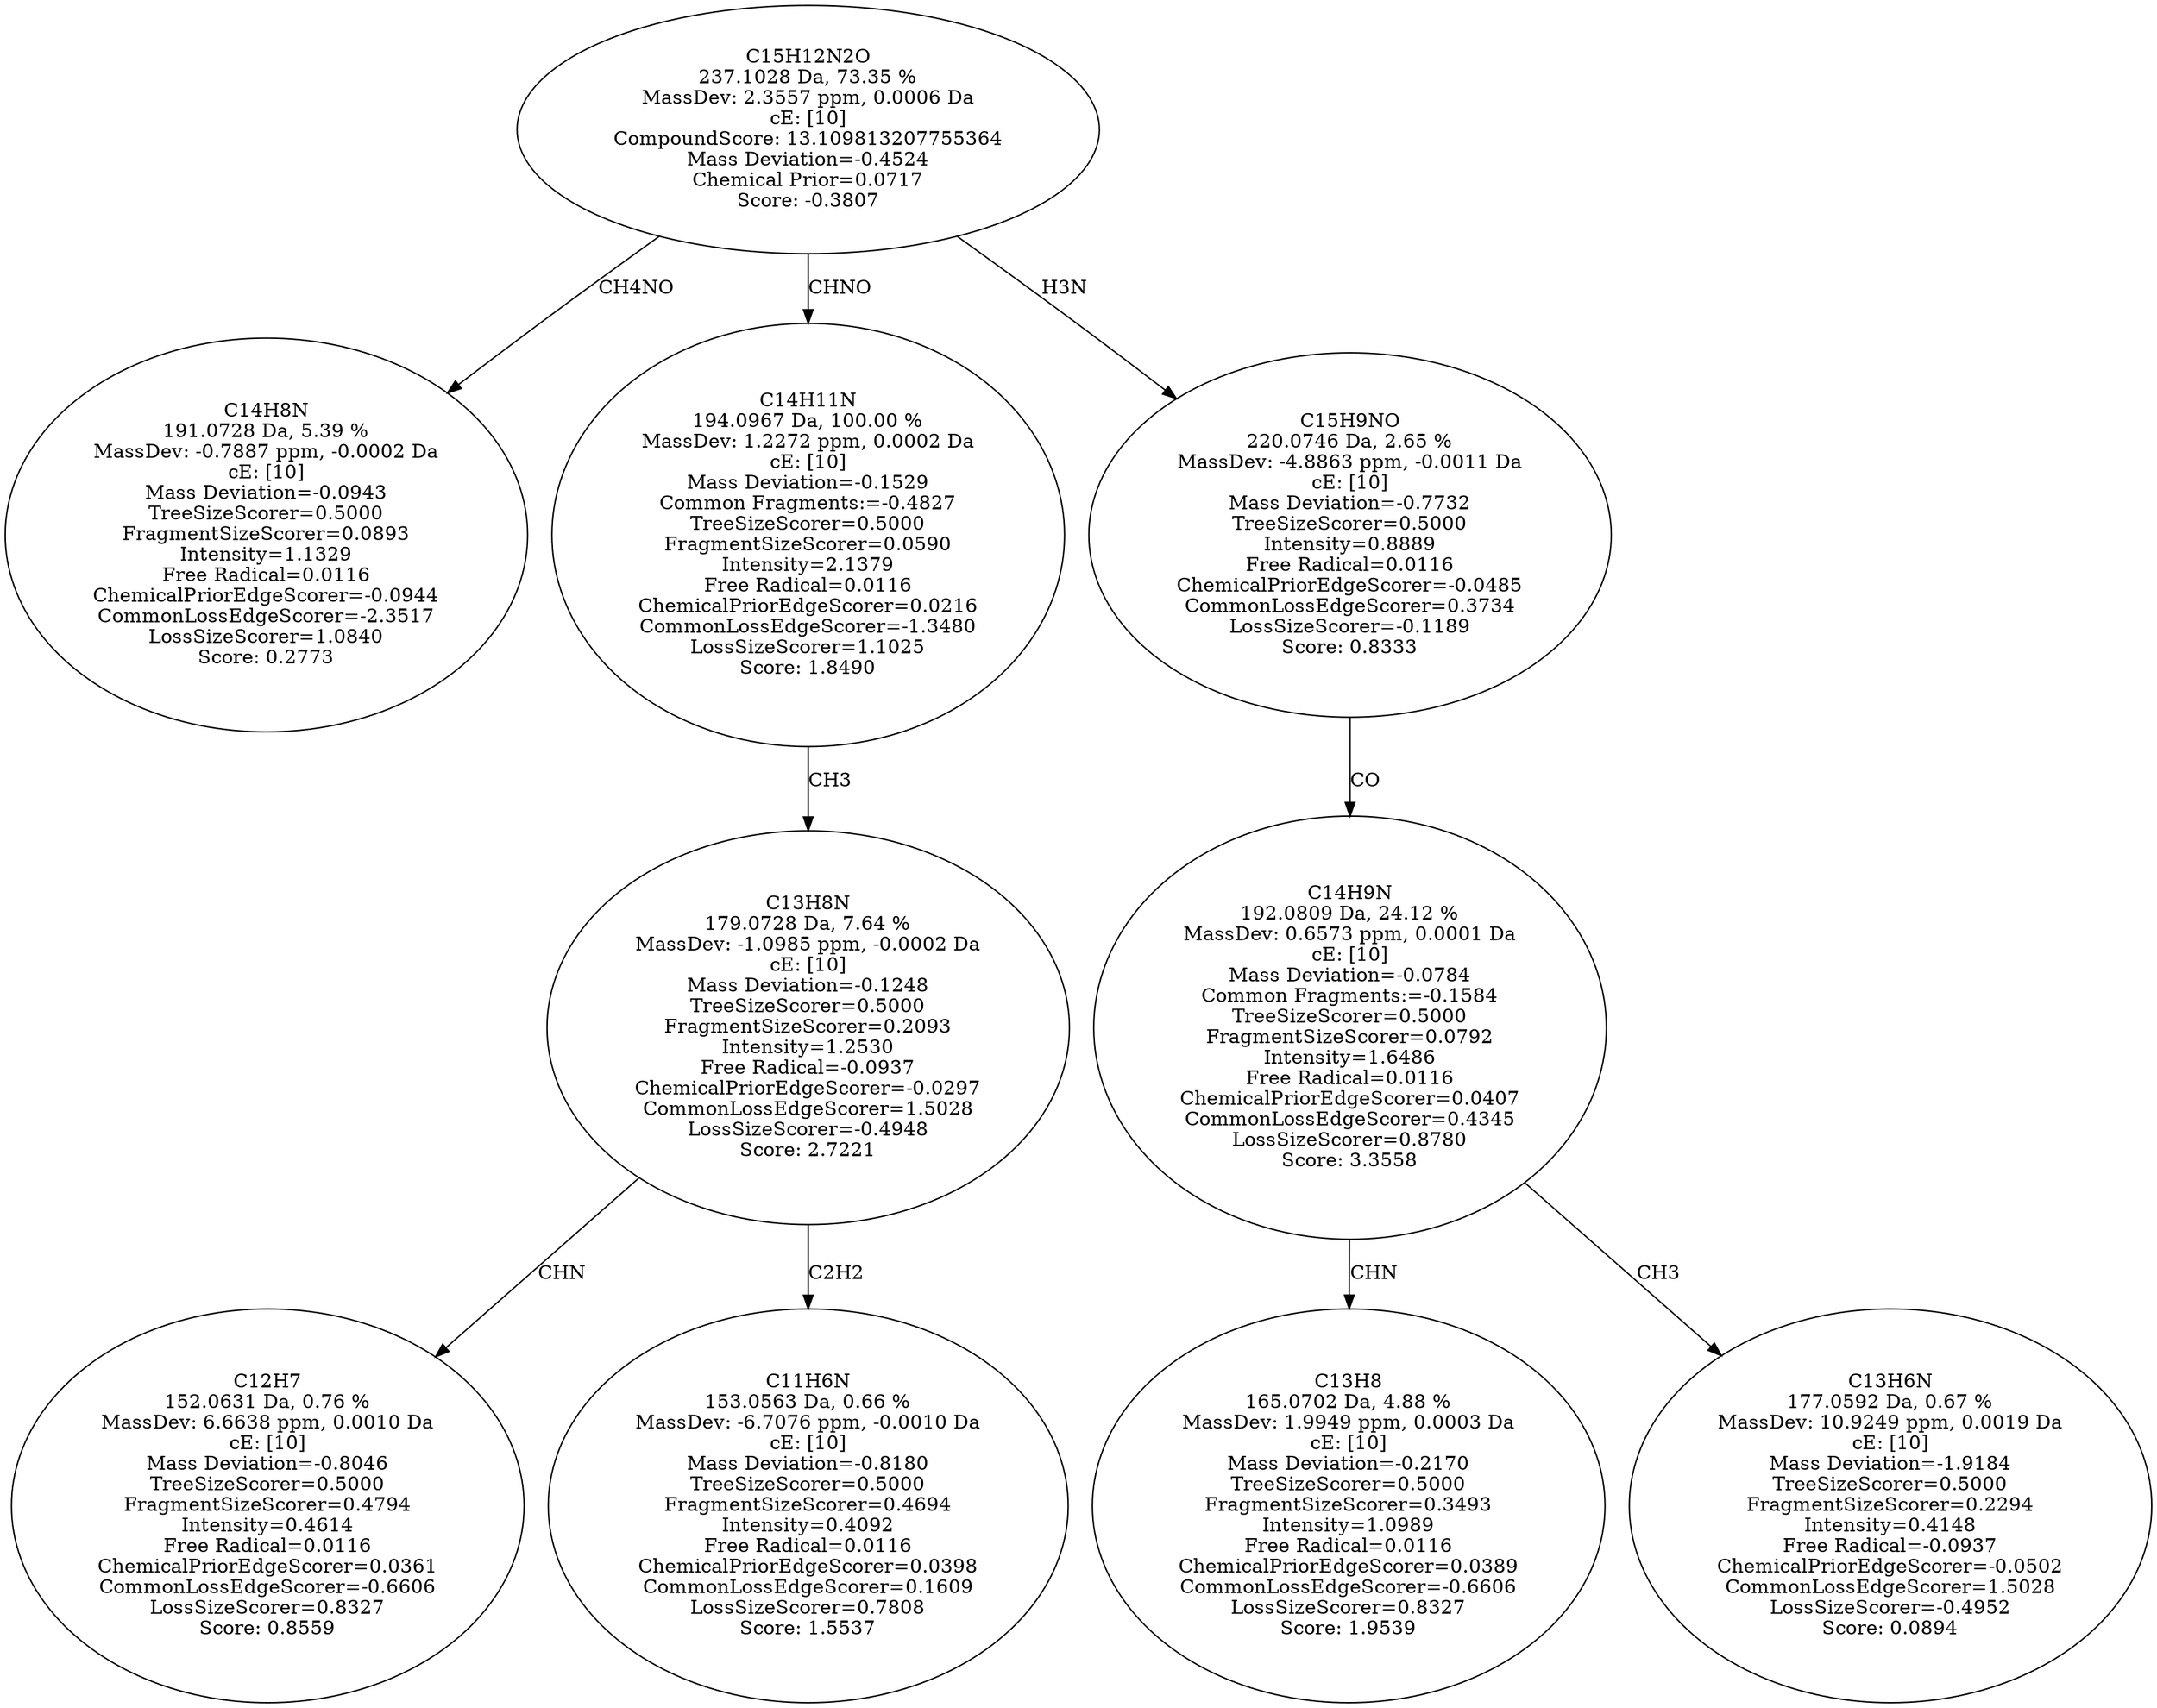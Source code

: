 strict digraph {
v1 [label="C14H8N\n191.0728 Da, 5.39 %\nMassDev: -0.7887 ppm, -0.0002 Da\ncE: [10]\nMass Deviation=-0.0943\nTreeSizeScorer=0.5000\nFragmentSizeScorer=0.0893\nIntensity=1.1329\nFree Radical=0.0116\nChemicalPriorEdgeScorer=-0.0944\nCommonLossEdgeScorer=-2.3517\nLossSizeScorer=1.0840\nScore: 0.2773"];
v2 [label="C12H7\n152.0631 Da, 0.76 %\nMassDev: 6.6638 ppm, 0.0010 Da\ncE: [10]\nMass Deviation=-0.8046\nTreeSizeScorer=0.5000\nFragmentSizeScorer=0.4794\nIntensity=0.4614\nFree Radical=0.0116\nChemicalPriorEdgeScorer=0.0361\nCommonLossEdgeScorer=-0.6606\nLossSizeScorer=0.8327\nScore: 0.8559"];
v3 [label="C11H6N\n153.0563 Da, 0.66 %\nMassDev: -6.7076 ppm, -0.0010 Da\ncE: [10]\nMass Deviation=-0.8180\nTreeSizeScorer=0.5000\nFragmentSizeScorer=0.4694\nIntensity=0.4092\nFree Radical=0.0116\nChemicalPriorEdgeScorer=0.0398\nCommonLossEdgeScorer=0.1609\nLossSizeScorer=0.7808\nScore: 1.5537"];
v4 [label="C13H8N\n179.0728 Da, 7.64 %\nMassDev: -1.0985 ppm, -0.0002 Da\ncE: [10]\nMass Deviation=-0.1248\nTreeSizeScorer=0.5000\nFragmentSizeScorer=0.2093\nIntensity=1.2530\nFree Radical=-0.0937\nChemicalPriorEdgeScorer=-0.0297\nCommonLossEdgeScorer=1.5028\nLossSizeScorer=-0.4948\nScore: 2.7221"];
v5 [label="C14H11N\n194.0967 Da, 100.00 %\nMassDev: 1.2272 ppm, 0.0002 Da\ncE: [10]\nMass Deviation=-0.1529\nCommon Fragments:=-0.4827\nTreeSizeScorer=0.5000\nFragmentSizeScorer=0.0590\nIntensity=2.1379\nFree Radical=0.0116\nChemicalPriorEdgeScorer=0.0216\nCommonLossEdgeScorer=-1.3480\nLossSizeScorer=1.1025\nScore: 1.8490"];
v6 [label="C13H8\n165.0702 Da, 4.88 %\nMassDev: 1.9949 ppm, 0.0003 Da\ncE: [10]\nMass Deviation=-0.2170\nTreeSizeScorer=0.5000\nFragmentSizeScorer=0.3493\nIntensity=1.0989\nFree Radical=0.0116\nChemicalPriorEdgeScorer=0.0389\nCommonLossEdgeScorer=-0.6606\nLossSizeScorer=0.8327\nScore: 1.9539"];
v7 [label="C13H6N\n177.0592 Da, 0.67 %\nMassDev: 10.9249 ppm, 0.0019 Da\ncE: [10]\nMass Deviation=-1.9184\nTreeSizeScorer=0.5000\nFragmentSizeScorer=0.2294\nIntensity=0.4148\nFree Radical=-0.0937\nChemicalPriorEdgeScorer=-0.0502\nCommonLossEdgeScorer=1.5028\nLossSizeScorer=-0.4952\nScore: 0.0894"];
v8 [label="C14H9N\n192.0809 Da, 24.12 %\nMassDev: 0.6573 ppm, 0.0001 Da\ncE: [10]\nMass Deviation=-0.0784\nCommon Fragments:=-0.1584\nTreeSizeScorer=0.5000\nFragmentSizeScorer=0.0792\nIntensity=1.6486\nFree Radical=0.0116\nChemicalPriorEdgeScorer=0.0407\nCommonLossEdgeScorer=0.4345\nLossSizeScorer=0.8780\nScore: 3.3558"];
v9 [label="C15H9NO\n220.0746 Da, 2.65 %\nMassDev: -4.8863 ppm, -0.0011 Da\ncE: [10]\nMass Deviation=-0.7732\nTreeSizeScorer=0.5000\nIntensity=0.8889\nFree Radical=0.0116\nChemicalPriorEdgeScorer=-0.0485\nCommonLossEdgeScorer=0.3734\nLossSizeScorer=-0.1189\nScore: 0.8333"];
v10 [label="C15H12N2O\n237.1028 Da, 73.35 %\nMassDev: 2.3557 ppm, 0.0006 Da\ncE: [10]\nCompoundScore: 13.109813207755364\nMass Deviation=-0.4524\nChemical Prior=0.0717\nScore: -0.3807"];
v10 -> v1 [label="CH4NO"];
v4 -> v2 [label="CHN"];
v4 -> v3 [label="C2H2"];
v5 -> v4 [label="CH3"];
v10 -> v5 [label="CHNO"];
v8 -> v6 [label="CHN"];
v8 -> v7 [label="CH3"];
v9 -> v8 [label="CO"];
v10 -> v9 [label="H3N"];
}